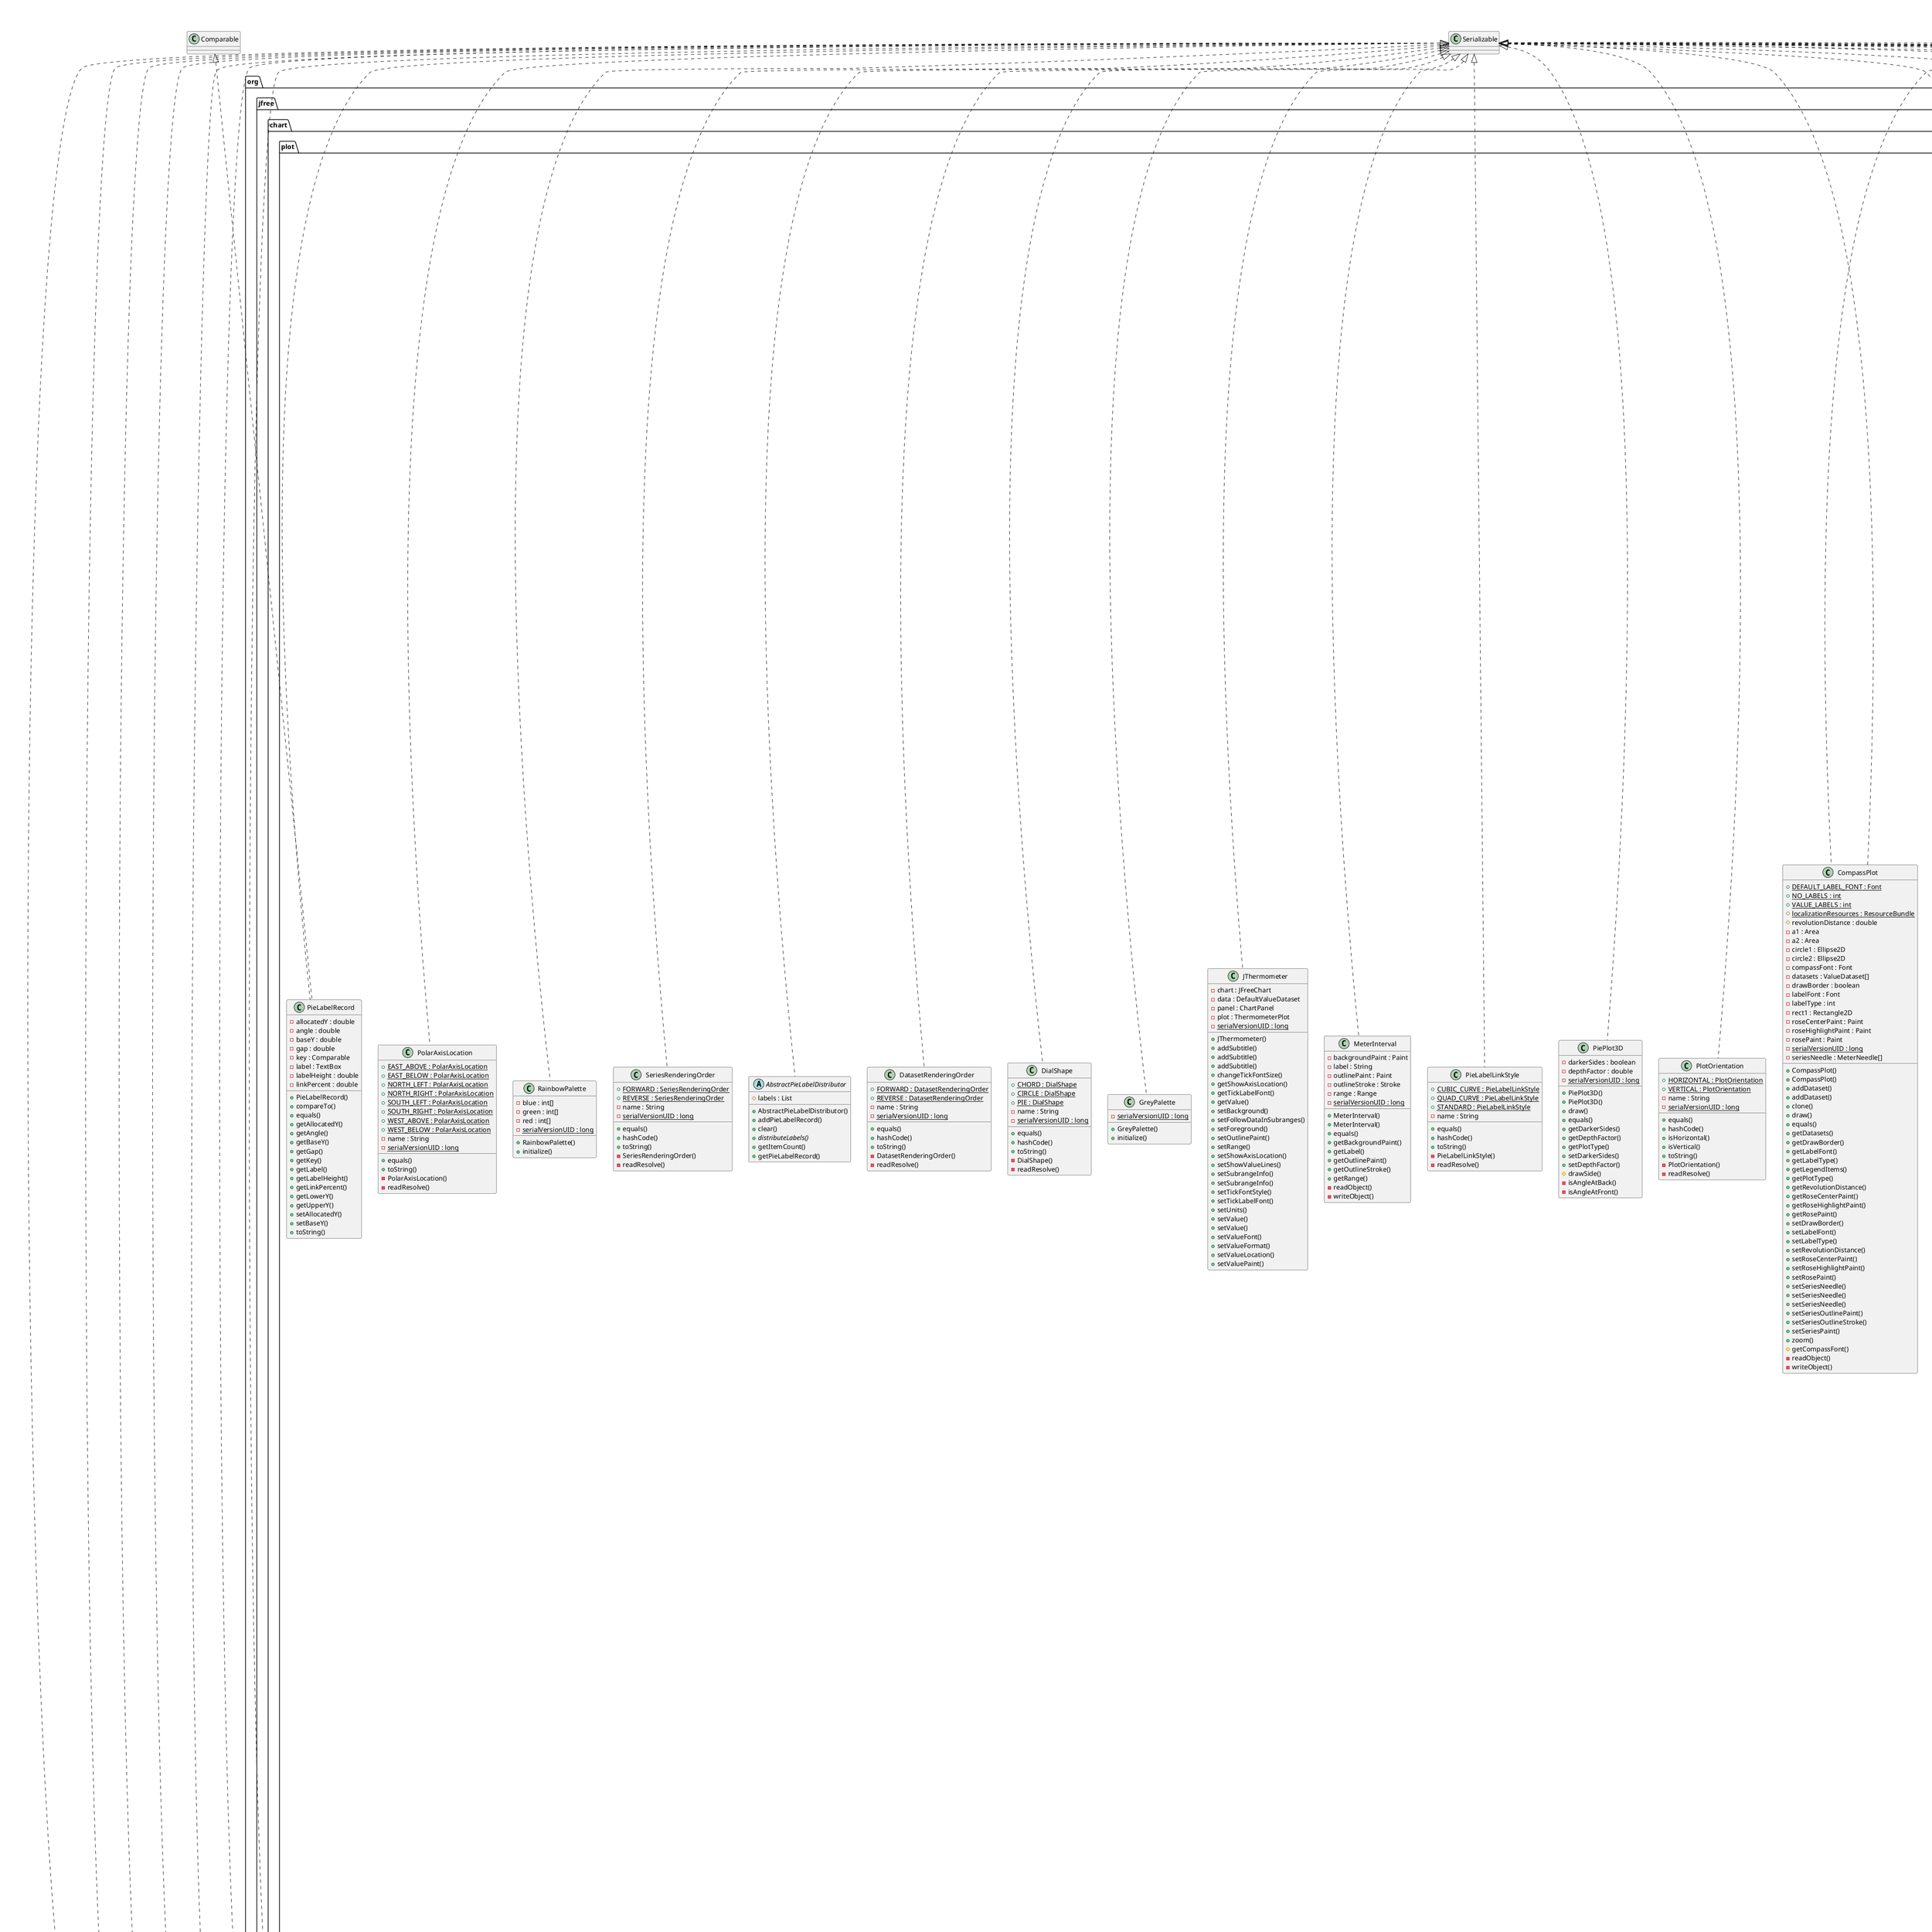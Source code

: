 @startuml

title __PLOT's Class Diagram__\n

  namespace org.jfree.chart {
    namespace plot {
      abstract class org.jfree.chart.plot.AbstractPieLabelDistributor {
          # labels : List
          + AbstractPieLabelDistributor()
          + addPieLabelRecord()
          + clear()
          {abstract} + distributeLabels()
          + getItemCount()
          + getPieLabelRecord()
      }
    }
  }
  

  namespace org.jfree.chart {
    namespace plot {
      class org.jfree.chart.plot.CategoryCrosshairState {
          - columnKey : Comparable
          - rowKey : Comparable
          + CategoryCrosshairState()
          + getColumnKey()
          + getRowKey()
          + setColumnKey()
          + setRowKey()
          + updateCrosshairPoint()
          + updateCrosshairX()
      }
    }
  }
  

  namespace org.jfree.chart {
    namespace plot {
      class org.jfree.chart.plot.CategoryMarker {
          - drawAsLine : boolean
          - key : Comparable
          + CategoryMarker()
          + CategoryMarker()
          + CategoryMarker()
          + equals()
          + getDrawAsLine()
          + getKey()
          + setDrawAsLine()
          + setKey()
      }
    }
  }
  

  namespace org.jfree.chart {
    namespace plot {
      class org.jfree.chart.plot.CategoryPlot {
          {static} + DEFAULT_CROSSHAIR_PAINT : Paint
          {static} + DEFAULT_CROSSHAIR_STROKE : Stroke
          {static} + DEFAULT_CROSSHAIR_VISIBLE : boolean
          {static} + DEFAULT_DOMAIN_GRIDLINES_VISIBLE : boolean
          {static} + DEFAULT_GRIDLINE_PAINT : Paint
          {static} + DEFAULT_GRIDLINE_STROKE : Stroke
          {static} + DEFAULT_RANGE_GRIDLINES_VISIBLE : boolean
          {static} + DEFAULT_VALUE_LABEL_FONT : Font
          {static} # localizationResources : ResourceBundle
          - anchorValue : double
          - annotations : List
          - axisOffset : RectangleInsets
          - backgroundDomainMarkers : Map
          - backgroundRangeMarkers : Map
          - columnRenderingOrder : SortOrder
          - crosshairDatasetIndex : int
          - datasetToDomainAxesMap : TreeMap
          - datasetToRangeAxesMap : TreeMap
          - datasets : Map<Integer, CategoryDataset>
          - domainAxes : Map<Integer, CategoryAxis>
          - domainAxisLocations : Map<Integer, AxisLocation>
          - domainCrosshairColumnKey : Comparable
          - domainCrosshairPaint : Paint
          - domainCrosshairRowKey : Comparable
          - domainCrosshairStroke : Stroke
          - domainCrosshairVisible : boolean
          - domainGridlinePaint : Paint
          - domainGridlinePosition : CategoryAnchor
          - domainGridlineStroke : Stroke
          - domainGridlinesVisible : boolean
          - drawSharedDomainAxis : boolean
          - fixedDomainAxisSpace : AxisSpace
          - fixedLegendItems : LegendItemCollection
          - fixedRangeAxisSpace : AxisSpace
          - foregroundDomainMarkers : Map
          - foregroundRangeMarkers : Map
          - orientation : PlotOrientation
          - rangeAxes : Map<Integer, ValueAxis>
          - rangeAxisLocations : Map<Integer, AxisLocation>
          - rangeCrosshairLockedOnData : boolean
          - rangeCrosshairPaint : Paint
          - rangeCrosshairStroke : Stroke
          - rangeCrosshairValue : double
          - rangeCrosshairVisible : boolean
          - rangeGridlinePaint : Paint
          - rangeGridlineStroke : Stroke
          - rangeGridlinesVisible : boolean
          - rangeMinorGridlinePaint : Paint
          - rangeMinorGridlineStroke : Stroke
          - rangeMinorGridlinesVisible : boolean
          - rangePannable : boolean
          - rangeZeroBaselinePaint : Paint
          - rangeZeroBaselineStroke : Stroke
          - rangeZeroBaselineVisible : boolean
          - renderers : Map<Integer, CategoryItemRenderer>
          - renderingOrder : DatasetRenderingOrder
          - rowRenderingOrder : SortOrder
          {static} - serialVersionUID : long
          - shadowGenerator : ShadowGenerator
          - weight : int
          + CategoryPlot()
          + CategoryPlot()
          + addAnnotation()
          + addAnnotation()
          + addDomainMarker()
          + addDomainMarker()
          + addDomainMarker()
          + addDomainMarker()
          + addRangeMarker()
          + addRangeMarker()
          + addRangeMarker()
          + addRangeMarker()
          + annotationChanged()
          + clearAnnotations()
          + clearDomainAxes()
          + clearDomainMarkers()
          + clearDomainMarkers()
          + clearRangeAxes()
          + clearRangeMarkers()
          + clearRangeMarkers()
          + clone()
          + configureDomainAxes()
          + configureRangeAxes()
          + datasetChanged()
          + draw()
          + drawBackground()
          + equals()
          + getAnchorValue()
          + getAnnotations()
          + getAxisOffset()
          + getCategories()
          + getCategoriesForAxis()
          + getColumnRenderingOrder()
          + getCrosshairDatasetIndex()
          + getDataRange()
          + getDataset()
          + getDataset()
          + getDatasetCount()
          + getDatasetRenderingOrder()
          + getDomainAxis()
          + getDomainAxis()
          + getDomainAxisCount()
          + getDomainAxisEdge()
          + getDomainAxisEdge()
          + getDomainAxisForDataset()
          + getDomainAxisIndex()
          + getDomainAxisLocation()
          + getDomainAxisLocation()
          + getDomainCrosshairColumnKey()
          + getDomainCrosshairPaint()
          + getDomainCrosshairRowKey()
          + getDomainCrosshairStroke()
          + getDomainGridlinePaint()
          + getDomainGridlinePosition()
          + getDomainGridlineStroke()
          + getDomainMarkers()
          + getDomainMarkers()
          + getDrawSharedDomainAxis()
          + getFixedDomainAxisSpace()
          + getFixedLegendItems()
          + getFixedRangeAxisSpace()
          + getIndexOf()
          + getLegendItems()
          + getOrientation()
          + getPlotType()
          + getRangeAxis()
          + getRangeAxis()
          + getRangeAxisCount()
          + getRangeAxisEdge()
          + getRangeAxisEdge()
          + getRangeAxisForDataset()
          + getRangeAxisIndex()
          + getRangeAxisLocation()
          + getRangeAxisLocation()
          + getRangeCrosshairPaint()
          + getRangeCrosshairStroke()
          + getRangeCrosshairValue()
          + getRangeGridlinePaint()
          + getRangeGridlineStroke()
          + getRangeMarkers()
          + getRangeMarkers()
          + getRangeMinorGridlinePaint()
          + getRangeMinorGridlineStroke()
          + getRangeZeroBaselinePaint()
          + getRangeZeroBaselineStroke()
          + getRenderer()
          + getRenderer()
          + getRendererCount()
          + getRendererForDataset()
          + getRowRenderingOrder()
          + getShadowGenerator()
          + getWeight()
          + handleClick()
          + indexOf()
          + isDomainCrosshairVisible()
          + isDomainGridlinesVisible()
          + isDomainPannable()
          + isDomainZoomable()
          + isRangeCrosshairLockedOnData()
          + isRangeCrosshairVisible()
          + isRangeGridlinesVisible()
          + isRangeMinorGridlinesVisible()
          + isRangePannable()
          + isRangeZeroBaselineVisible()
          + isRangeZoomable()
          + mapDatasetToDomainAxes()
          + mapDatasetToDomainAxis()
          + mapDatasetToRangeAxes()
          + mapDatasetToRangeAxis()
          + panDomainAxes()
          + panRangeAxes()
          + removeAnnotation()
          + removeAnnotation()
          + removeDomainMarker()
          + removeDomainMarker()
          + removeDomainMarker()
          + removeDomainMarker()
          + removeRangeMarker()
          + removeRangeMarker()
          + removeRangeMarker()
          + removeRangeMarker()
          + render()
          + rendererChanged()
          + setAnchorValue()
          + setAnchorValue()
          + setAxisOffset()
          + setColumnRenderingOrder()
          + setCrosshairDatasetIndex()
          + setCrosshairDatasetIndex()
          + setDataset()
          + setDataset()
          + setDatasetRenderingOrder()
          + setDomainAxes()
          + setDomainAxis()
          + setDomainAxis()
          + setDomainAxis()
          + setDomainAxisLocation()
          + setDomainAxisLocation()
          + setDomainAxisLocation()
          + setDomainAxisLocation()
          + setDomainCrosshairColumnKey()
          + setDomainCrosshairColumnKey()
          + setDomainCrosshairPaint()
          + setDomainCrosshairRowKey()
          + setDomainCrosshairRowKey()
          + setDomainCrosshairStroke()
          + setDomainCrosshairVisible()
          + setDomainGridlinePaint()
          + setDomainGridlinePosition()
          + setDomainGridlineStroke()
          + setDomainGridlinesVisible()
          + setDrawSharedDomainAxis()
          + setFixedDomainAxisSpace()
          + setFixedDomainAxisSpace()
          + setFixedLegendItems()
          + setFixedRangeAxisSpace()
          + setFixedRangeAxisSpace()
          + setOrientation()
          + setRangeAxes()
          + setRangeAxis()
          + setRangeAxis()
          + setRangeAxis()
          + setRangeAxisLocation()
          + setRangeAxisLocation()
          + setRangeAxisLocation()
          + setRangeAxisLocation()
          + setRangeCrosshairLockedOnData()
          + setRangeCrosshairPaint()
          + setRangeCrosshairStroke()
          + setRangeCrosshairValue()
          + setRangeCrosshairValue()
          + setRangeCrosshairVisible()
          + setRangeGridlinePaint()
          + setRangeGridlineStroke()
          + setRangeGridlinesVisible()
          + setRangeMinorGridlinePaint()
          + setRangeMinorGridlineStroke()
          + setRangeMinorGridlinesVisible()
          + setRangePannable()
          + setRangeZeroBaselinePaint()
          + setRangeZeroBaselineStroke()
          + setRangeZeroBaselineVisible()
          + setRenderer()
          + setRenderer()
          + setRenderer()
          + setRenderer()
          + setRenderers()
          + setRowRenderingOrder()
          + setShadowGenerator()
          + setWeight()
          + zoom()
          + zoomDomainAxes()
          + zoomDomainAxes()
          + zoomDomainAxes()
          + zoomRangeAxes()
          + zoomRangeAxes()
          + zoomRangeAxes()
          # calculateAxisSpace()
          # calculateDomainAxisSpace()
          # calculateRangeAxisSpace()
          # drawAnnotations()
          # drawAxes()
          # drawDomainCrosshair()
          # drawDomainGridlines()
          # drawDomainMarkers()
          # drawRangeCrosshair()
          # drawRangeGridlines()
          # drawRangeLine()
          # drawRangeMarkers()
          # drawZeroRangeBaseline()
          - checkAxisIndices()
          - cloneMarkerMap()
          - datasetsMappedToDomainAxis()
          - datasetsMappedToRangeAxis()
          - findRangeAxisIndex()
          - getDatasetIndices()
          - getRendererIndices()
          - integerise()
          - readObject()
          - writeObject()
      }
    }
  }
  

  namespace org.jfree.chart {
    namespace plot {
      enum CenterTextMode {
        FIXED
        NONE
        VALUE
      }
    }
  }
  

  namespace org.jfree.chart {
    namespace plot {
      abstract class org.jfree.chart.plot.ColorPalette {
          # b : int[]
          # g : int[]
          # inverse : boolean
          {static} # log10 : double
          # logscale : boolean
          # maxZ : double
          # minZ : double
          # paletteName : String
          # r : int[]
          # stepped : boolean
          # tickValues : double[]
          {static} - serialVersionUID : long
          + ColorPalette()
          + clone()
          + equals()
          + getColor()
          + getColor()
          + getColorLinear()
          + getColorLog()
          + getMaxZ()
          + getMinZ()
          + getPaint()
          + getPaletteName()
          + getTickValues()
          + hashCode()
          {abstract} + initialize()
          + invertPalette()
          + isInverse()
          + isLogscale()
          + isStepped()
          + setInverse()
          + setLogscale()
          + setMaxZ()
          + setMinZ()
          + setPaletteName()
          + setStepped()
          + setTickValues()
          + setTickValues()
      }
    }
  }
  

  namespace org.jfree.chart {
    namespace plot {
      class org.jfree.chart.plot.CombinedDomainCategoryPlot {
          - gap : double
          {static} - serialVersionUID : long
          - subplotAreas : Rectangle2D[]
          - subplots : List
          + CombinedDomainCategoryPlot()
          + CombinedDomainCategoryPlot()
          + add()
          + add()
          + clone()
          + draw()
          + equals()
          + findSubplot()
          + getCategories()
          + getCategoriesForAxis()
          + getDataRange()
          + getGap()
          + getLegendItems()
          + getSubplots()
          + handleClick()
          + plotChanged()
          + remove()
          + setGap()
          + setOrientation()
          + setShadowGenerator()
          + zoomRangeAxes()
          + zoomRangeAxes()
          + zoomRangeAxes()
          # calculateAxisSpace()
          # setFixedRangeAxisSpaceForSubplots()
      }
    }
  }
  

  namespace org.jfree.chart {
    namespace plot {
      class org.jfree.chart.plot.CombinedDomainXYPlot {
          - gap : double
          {static} - serialVersionUID : long
          - subplotAreas : Rectangle2D[]
          - subplots : List<XYPlot>
          + CombinedDomainXYPlot()
          + CombinedDomainXYPlot()
          + add()
          + add()
          + clone()
          + draw()
          + equals()
          + findSubplot()
          + getDataRange()
          + getGap()
          + getLegendItems()
          + getPlotType()
          + getSubplots()
          + handleClick()
          + isRangePannable()
          + panRangeAxes()
          + plotChanged()
          + remove()
          + setFixedRangeAxisSpace()
          + setGap()
          + setOrientation()
          + setRangePannable()
          + setRenderer()
          + setShadowGenerator()
          + zoomRangeAxes()
          + zoomRangeAxes()
          + zoomRangeAxes()
          # calculateAxisSpace()
          # setFixedRangeAxisSpaceForSubplots()
      }
    }
  }
  

  namespace org.jfree.chart {
    namespace plot {
      class org.jfree.chart.plot.CombinedRangeCategoryPlot {
          - gap : double
          {static} - serialVersionUID : long
          - subplotArea : Rectangle2D[]
          - subplots : List
          + CombinedRangeCategoryPlot()
          + CombinedRangeCategoryPlot()
          + add()
          + add()
          + clone()
          + draw()
          + equals()
          + getDataRange()
          + getGap()
          + getLegendItems()
          + getSubplots()
          + handleClick()
          + plotChanged()
          + remove()
          + setGap()
          + setOrientation()
          + setShadowGenerator()
          # calculateAxisSpace()
          # setFixedDomainAxisSpaceForSubplots()
          - readObject()
      }
    }
  }
  

  namespace org.jfree.chart {
    namespace plot {
      class org.jfree.chart.plot.CombinedRangeXYPlot {
          - gap : double
          {static} - serialVersionUID : long
          - subplotAreas : Rectangle2D[]
          - subplots : List<XYPlot>
          + CombinedRangeXYPlot()
          + CombinedRangeXYPlot()
          + add()
          + add()
          + clone()
          + draw()
          + equals()
          + findSubplot()
          + getDataRange()
          + getGap()
          + getLegendItems()
          + getPlotType()
          + getSubplots()
          + handleClick()
          + isDomainPannable()
          + panDomainAxes()
          + plotChanged()
          + remove()
          + setDomainPannable()
          + setGap()
          + setOrientation()
          + setRenderer()
          + setShadowGenerator()
          + zoomDomainAxes()
          + zoomDomainAxes()
          + zoomDomainAxes()
          # calculateAxisSpace()
          # setFixedDomainAxisSpaceForSubplots()
      }
    }
  }
  

  namespace org.jfree.chart {
    namespace plot {
      class org.jfree.chart.plot.CompassPlot {
          {static} + DEFAULT_LABEL_FONT : Font
          {static} + NO_LABELS : int
          {static} + VALUE_LABELS : int
          {static} # localizationResources : ResourceBundle
          # revolutionDistance : double
          - a1 : Area
          - a2 : Area
          - circle1 : Ellipse2D
          - circle2 : Ellipse2D
          - compassFont : Font
          - datasets : ValueDataset[]
          - drawBorder : boolean
          - labelFont : Font
          - labelType : int
          - rect1 : Rectangle2D
          - roseCenterPaint : Paint
          - roseHighlightPaint : Paint
          - rosePaint : Paint
          {static} - serialVersionUID : long
          - seriesNeedle : MeterNeedle[]
          + CompassPlot()
          + CompassPlot()
          + addDataset()
          + addDataset()
          + clone()
          + draw()
          + equals()
          + getDatasets()
          + getDrawBorder()
          + getLabelFont()
          + getLabelType()
          + getLegendItems()
          + getPlotType()
          + getRevolutionDistance()
          + getRoseCenterPaint()
          + getRoseHighlightPaint()
          + getRosePaint()
          + setDrawBorder()
          + setLabelFont()
          + setLabelType()
          + setRevolutionDistance()
          + setRoseCenterPaint()
          + setRoseHighlightPaint()
          + setRosePaint()
          + setSeriesNeedle()
          + setSeriesNeedle()
          + setSeriesNeedle()
          + setSeriesOutlinePaint()
          + setSeriesOutlineStroke()
          + setSeriesPaint()
          + zoom()
          # getCompassFont()
          - readObject()
          - writeObject()
      }
    }
  }
  

  namespace org.jfree.chart {
    namespace plot {
      class org.jfree.chart.plot.ContourPlot {
          {static} # DEFAULT_INSETS : RectangleInsets
          {static} # localizationResources : ResourceBundle
          - annotations : List
          - clipPath : ClipPath
          - colorBar : ColorBar
          - colorBarLocation : RectangleEdge
          - dataAreaRatio : double
          - dataset : ContourDataset
          - domainAxis : ValueAxis
          - domainCrosshairLockedOnData : boolean
          - domainCrosshairPaint : Paint
          - domainCrosshairStroke : Stroke
          - domainCrosshairValue : double
          - domainCrosshairVisible : boolean
          - domainMarkers : List
          - missingPaint : Paint
          - ptSizePct : double
          - rangeAxis : ValueAxis
          - rangeCrosshairLockedOnData : boolean
          - rangeCrosshairPaint : Paint
          - rangeCrosshairStroke : Stroke
          - rangeCrosshairValue : double
          - rangeCrosshairVisible : boolean
          - rangeMarkers : List
          - renderAsPoints : boolean
          {static} - serialVersionUID : long
          - toolTipGenerator : ContourToolTipGenerator
          - urlGenerator : XYURLGenerator
          + ContourPlot()
          + ContourPlot()
          + addAnnotation()
          + addDomainMarker()
          + addRangeMarker()
          + axisChanged()
          + clearAnnotations()
          + clearDomainMarkers()
          + clearRangeMarkers()
          + clone()
          + contourRenderer()
          + datasetChanged()
          + draw()
          + drawDomainMarker()
          + drawRangeMarker()
          + getClipPath()
          + getColorBar()
          + getColorBarLocation()
          + getContourDataRange()
          + getDataAreaRatio()
          + getDataRange()
          + getDataset()
          + getDomainAxis()
          + getDomainCrosshairPaint()
          + getDomainCrosshairStroke()
          + getDomainCrosshairValue()
          + getMissingPaint()
          + getPlotType()
          + getPtSizePct()
          + getRangeAxis()
          + getRangeCrosshairPaint()
          + getRangeCrosshairStroke()
          + getRangeCrosshairValue()
          + getToolTipGenerator()
          + getURLGenerator()
          + handleClick()
          + isCompatibleDomainAxis()
          + isDomainCrosshairLockedOnData()
          + isDomainCrosshairVisible()
          + isDomainZoomable()
          + isRangeCrosshairLockedOnData()
          + isRangeCrosshairVisible()
          + isRangeZoomable()
          + isRenderAsPoints()
          + pointRenderer()
          + propertyChange()
          + render()
          + setClipPath()
          + setColorBarAxis()
          + setColorBarLocation()
          + setDataAreaRatio()
          + setDataset()
          + setDomainAxis()
          + setDomainCrosshairLockedOnData()
          + setDomainCrosshairPaint()
          + setDomainCrosshairStroke()
          + setDomainCrosshairValue()
          + setDomainCrosshairValue()
          + setDomainCrosshairVisible()
          + setMissingPaint()
          + setPtSizePct()
          + setRangeAxis()
          + setRangeCrosshairLockedOnData()
          + setRangeCrosshairPaint()
          + setRangeCrosshairStroke()
          + setRangeCrosshairValue()
          + setRangeCrosshairValue()
          + setRangeCrosshairVisible()
          + setRenderAsPoints()
          + setToolTipGenerator()
          + setURLGenerator()
          + visibleRange()
          + zoom()
          + zoomDomainAxes()
          + zoomDomainAxes()
          + zoomRangeAxes()
          + zoomRangeAxes()
          # drawHorizontalLine()
          # drawVerticalLine()
      }
    }
  }
  

  namespace org.jfree.chart {
    namespace plot {
      abstract class org.jfree.chart.plot.ContourPlotUtilities {
          {static} + visibleRange()
      }
    }
  }
  

  namespace org.jfree.chart {
    namespace plot {
      interface org.jfree.chart.plot.ContourValuePlot {
          {abstract} + getContourDataRange()
      }
    }
  }
  

  namespace org.jfree.chart {
    namespace plot {
      class org.jfree.chart.plot.Crosshair {
          - labelAnchor : RectangleAnchor
          - labelBackgroundPaint : Paint
          - labelFont : Font
          - labelGenerator : CrosshairLabelGenerator
          - labelOutlinePaint : Paint
          - labelOutlineStroke : Stroke
          - labelOutlineVisible : boolean
          - labelPaint : Paint
          - labelVisible : boolean
          - labelXOffset : double
          - labelYOffset : double
          - paint : Paint
          - pcs : PropertyChangeSupport
          - stroke : Stroke
          - value : double
          - visible : boolean
          + Crosshair()
          + Crosshair()
          + Crosshair()
          + addPropertyChangeListener()
          + clone()
          + equals()
          + getLabelAnchor()
          + getLabelBackgroundPaint()
          + getLabelFont()
          + getLabelGenerator()
          + getLabelOutlinePaint()
          + getLabelOutlineStroke()
          + getLabelPaint()
          + getLabelXOffset()
          + getLabelYOffset()
          + getPaint()
          + getStroke()
          + getValue()
          + hashCode()
          + isLabelOutlineVisible()
          + isLabelVisible()
          + isVisible()
          + removePropertyChangeListener()
          + setLabelAnchor()
          + setLabelBackgroundPaint()
          + setLabelFont()
          + setLabelGenerator()
          + setLabelOutlinePaint()
          + setLabelOutlineStroke()
          + setLabelOutlineVisible()
          + setLabelPaint()
          + setLabelVisible()
          + setLabelXOffset()
          + setLabelYOffset()
          + setPaint()
          + setStroke()
          + setValue()
          + setVisible()
          - readObject()
          - writeObject()
      }
    }
  }
  

  namespace org.jfree.chart {
    namespace plot {
      class org.jfree.chart.plot.CrosshairState {
          - anchor : Point2D
          - anchorX : double
          - anchorY : double
          - calculateDistanceInDataSpace : boolean
          - crosshairX : double
          - crosshairY : double
          - datasetIndex : int
          - distance : double
          - domainAxisIndex : int
          - rangeAxisIndex : int
          + CrosshairState()
          + CrosshairState()
          + getAnchor()
          + getAnchorX()
          + getAnchorY()
          + getCrosshairDistance()
          + getCrosshairX()
          + getCrosshairY()
          + getDatasetIndex()
          + getDomainAxisIndex()
          + getRangeAxisIndex()
          + setAnchor()
          + setAnchorX()
          + setAnchorY()
          + setCrosshairDistance()
          + setCrosshairX()
          + setCrosshairY()
          + setDatasetIndex()
          + updateCrosshairPoint()
          + updateCrosshairPoint()
          + updateCrosshairX()
          + updateCrosshairX()
          + updateCrosshairY()
          + updateCrosshairY()
      }
    }
  }
  

  namespace org.jfree.chart {
    namespace plot {
      class org.jfree.chart.plot.DatasetRenderingOrder {
          {static} + FORWARD : DatasetRenderingOrder
          {static} + REVERSE : DatasetRenderingOrder
          - name : String
          {static} - serialVersionUID : long
          + equals()
          + hashCode()
          + toString()
          - DatasetRenderingOrder()
          - readResolve()
      }
    }
  }
  

  namespace org.jfree.chart {
    namespace plot {
      class org.jfree.chart.plot.DefaultDrawingSupplier {
          {static} + DEFAULT_FILL_PAINT_SEQUENCE : Paint[]
          {static} + DEFAULT_OUTLINE_PAINT_SEQUENCE : Paint[]
          {static} + DEFAULT_OUTLINE_STROKE_SEQUENCE : Stroke[]
          {static} + DEFAULT_PAINT_SEQUENCE : Paint[]
          {static} + DEFAULT_SHAPE_SEQUENCE : Shape[]
          {static} + DEFAULT_STROKE_SEQUENCE : Stroke[]
          - fillPaintIndex : int
          - fillPaintSequence : Paint[]
          - outlinePaintIndex : int
          - outlinePaintSequence : Paint[]
          - outlineStrokeIndex : int
          - outlineStrokeSequence : Stroke[]
          - paintIndex : int
          - paintSequence : Paint[]
          {static} - serialVersionUID : long
          - shapeIndex : int
          - shapeSequence : Shape[]
          - strokeIndex : int
          - strokeSequence : Stroke[]
          + DefaultDrawingSupplier()
          + DefaultDrawingSupplier()
          + DefaultDrawingSupplier()
          + clone()
          {static} + createStandardSeriesShapes()
          + equals()
          + getNextFillPaint()
          + getNextOutlinePaint()
          + getNextOutlineStroke()
          + getNextPaint()
          + getNextShape()
          + getNextStroke()
          - equalShapes()
          {static} - intArray()
          {static} - intArray()
          - readObject()
          - writeObject()
      }
    }
  }
  

  namespace org.jfree.chart {
    namespace plot {
      class org.jfree.chart.plot.DialShape {
          {static} + CHORD : DialShape
          {static} + CIRCLE : DialShape
          {static} + PIE : DialShape
          - name : String
          {static} - serialVersionUID : long
          + equals()
          + hashCode()
          + toString()
          - DialShape()
          - readResolve()
      }
    }
  }
  

  namespace org.jfree.chart {
    namespace plot {
      interface org.jfree.chart.plot.DrawingSupplier {
          {abstract} + getNextFillPaint()
          {abstract} + getNextOutlinePaint()
          {abstract} + getNextOutlineStroke()
          {abstract} + getNextPaint()
          {abstract} + getNextShape()
          {abstract} + getNextStroke()
      }
    }
  }
  

  namespace org.jfree.chart {
    namespace plot {
      class org.jfree.chart.plot.FastScatterPlot {
          {static} + DEFAULT_GRIDLINE_PAINT : Paint
          {static} + DEFAULT_GRIDLINE_STROKE : Stroke
          {static} # localizationResources : ResourceBundle
          - data : float[][]
          - domainAxis : ValueAxis
          - domainGridlinePaint : Paint
          - domainGridlineStroke : Stroke
          - domainGridlinesVisible : boolean
          - domainPannable : boolean
          - paint : Paint
          - rangeAxis : ValueAxis
          - rangeGridlinePaint : Paint
          - rangeGridlineStroke : Stroke
          - rangeGridlinesVisible : boolean
          - rangePannable : boolean
          {static} - serialVersionUID : long
          - xDataRange : Range
          - yDataRange : Range
          + FastScatterPlot()
          + FastScatterPlot()
          + clone()
          + draw()
          + equals()
          + getData()
          + getDataRange()
          + getDomainAxis()
          + getDomainGridlinePaint()
          + getDomainGridlineStroke()
          + getOrientation()
          + getPaint()
          + getPlotType()
          + getRangeAxis()
          + getRangeGridlinePaint()
          + getRangeGridlineStroke()
          + isDomainGridlinesVisible()
          + isDomainPannable()
          + isDomainZoomable()
          + isRangeGridlinesVisible()
          + isRangePannable()
          + isRangeZoomable()
          + panDomainAxes()
          + panRangeAxes()
          + render()
          + setData()
          + setDomainAxis()
          + setDomainGridlinePaint()
          + setDomainGridlineStroke()
          + setDomainGridlinesVisible()
          + setDomainPannable()
          + setPaint()
          + setRangeAxis()
          + setRangeGridlinePaint()
          + setRangeGridlineStroke()
          + setRangeGridlinesVisible()
          + setRangePannable()
          + zoomDomainAxes()
          + zoomDomainAxes()
          + zoomDomainAxes()
          + zoomRangeAxes()
          + zoomRangeAxes()
          + zoomRangeAxes()
          # drawDomainGridlines()
          # drawRangeGridlines()
          - calculateXDataRange()
          - calculateYDataRange()
          - readObject()
          - writeObject()
      }
    }
  }
  

  namespace org.jfree.chart {
    namespace plot {
      class org.jfree.chart.plot.GreyPalette {
          {static} - serialVersionUID : long
          + GreyPalette()
          + initialize()
      }
    }
  }
  

  namespace org.jfree.chart {
    namespace plot {
      class org.jfree.chart.plot.IntervalMarker {
          - endValue : double
          - gradientPaintTransformer : GradientPaintTransformer
          {static} - serialVersionUID : long
          - startValue : double
          + IntervalMarker()
          + IntervalMarker()
          + IntervalMarker()
          + clone()
          + equals()
          + getEndValue()
          + getGradientPaintTransformer()
          + getStartValue()
          + setEndValue()
          + setGradientPaintTransformer()
          + setStartValue()
      }
    }
  }
  

  namespace org.jfree.chart {
    namespace plot {
      class org.jfree.chart.plot.JThermometer {
          - chart : JFreeChart
          - data : DefaultValueDataset
          - panel : ChartPanel
          - plot : ThermometerPlot
          {static} - serialVersionUID : long
          + JThermometer()
          + addSubtitle()
          + addSubtitle()
          + addSubtitle()
          + changeTickFontSize()
          + getShowAxisLocation()
          + getTickLabelFont()
          + getValue()
          + setBackground()
          + setFollowDataInSubranges()
          + setForeground()
          + setOutlinePaint()
          + setRange()
          + setShowAxisLocation()
          + setShowValueLines()
          + setSubrangeInfo()
          + setSubrangeInfo()
          + setTickFontStyle()
          + setTickLabelFont()
          + setUnits()
          + setValue()
          + setValue()
          + setValueFont()
          + setValueFormat()
          + setValueLocation()
          + setValuePaint()
      }
    }
  }
  

  namespace org.jfree.chart {
    namespace plot {
      abstract class org.jfree.chart.plot.Marker {
          - alpha : float
          - label : String
          - labelAnchor : RectangleAnchor
          - labelBackgroundColor : Color
          - labelFont : Font
          - labelOffset : RectangleInsets
          - labelOffsetType : LengthAdjustmentType
          - labelPaint : Paint
          - labelTextAnchor : TextAnchor
          - listenerList : EventListenerList
          - outlinePaint : Paint
          - outlineStroke : Stroke
          - paint : Paint
          {static} - serialVersionUID : long
          - stroke : Stroke
          + addChangeListener()
          + clone()
          + equals()
          + getAlpha()
          + getLabel()
          + getLabelAnchor()
          + getLabelBackgroundColor()
          + getLabelFont()
          + getLabelOffset()
          + getLabelOffsetType()
          + getLabelPaint()
          + getLabelTextAnchor()
          + getListeners()
          + getOutlinePaint()
          + getOutlineStroke()
          + getPaint()
          + getStroke()
          + notifyListeners()
          + removeChangeListener()
          + setAlpha()
          + setLabel()
          + setLabelAnchor()
          + setLabelBackgroundColor()
          + setLabelFont()
          + setLabelOffset()
          + setLabelOffsetType()
          + setLabelPaint()
          + setLabelTextAnchor()
          + setOutlinePaint()
          + setOutlineStroke()
          + setPaint()
          + setStroke()
          # Marker()
          # Marker()
          # Marker()
          - readObject()
          - writeObject()
      }
    }
  }
  

  namespace org.jfree.chart {
    namespace plot {
      class org.jfree.chart.plot.MeterInterval {
          - backgroundPaint : Paint
          - label : String
          - outlinePaint : Paint
          - outlineStroke : Stroke
          - range : Range
          {static} - serialVersionUID : long
          + MeterInterval()
          + MeterInterval()
          + equals()
          + getBackgroundPaint()
          + getLabel()
          + getOutlinePaint()
          + getOutlineStroke()
          + getRange()
          - readObject()
          - writeObject()
      }
    }
  }
  

  namespace org.jfree.chart {
    namespace plot {
      class org.jfree.chart.plot.MeterPlot {
          {static} + DEFAULT_BORDER_SIZE : float
          {static} + DEFAULT_CIRCLE_SIZE : float
          {static} + DEFAULT_LABEL_FONT : Font
          {static} + DEFAULT_METER_ANGLE : int
          {static} # localizationResources : ResourceBundle
          {static} ~ DEFAULT_DIAL_BACKGROUND_PAINT : Paint
          {static} ~ DEFAULT_NEEDLE_PAINT : Paint
          {static} ~ DEFAULT_VALUE_FONT : Font
          {static} ~ DEFAULT_VALUE_PAINT : Paint
          - dataset : ValueDataset
          - dialBackgroundPaint : Paint
          - dialOutlinePaint : Paint
          - drawBorder : boolean
          - intervals : List
          - meterAngle : int
          - needlePaint : Paint
          - range : Range
          {static} - serialVersionUID : long
          - shape : DialShape
          - tickLabelFont : Font
          - tickLabelFormat : NumberFormat
          - tickLabelPaint : Paint
          - tickLabelsVisible : boolean
          - tickPaint : Paint
          - tickSize : double
          - units : String
          - valueFont : Font
          - valuePaint : Paint
          + MeterPlot()
          + MeterPlot()
          + addInterval()
          + clearIntervals()
          + clone()
          + draw()
          + equals()
          + getDataset()
          + getDialBackgroundPaint()
          + getDialOutlinePaint()
          + getDialShape()
          + getDrawBorder()
          + getIntervals()
          + getLegendItems()
          + getMeterAngle()
          + getNeedlePaint()
          + getPlotType()
          + getRange()
          + getTickLabelFont()
          + getTickLabelFormat()
          + getTickLabelPaint()
          + getTickLabelsVisible()
          + getTickPaint()
          + getTickSize()
          + getUnits()
          + getValueFont()
          + getValuePaint()
          + setDataset()
          + setDialBackgroundPaint()
          + setDialOutlinePaint()
          + setDialShape()
          + setDrawBorder()
          + setMeterAngle()
          + setNeedlePaint()
          + setRange()
          + setTickLabelFont()
          + setTickLabelFormat()
          + setTickLabelPaint()
          + setTickLabelsVisible()
          + setTickPaint()
          + setTickSize()
          + setUnits()
          + setValueFont()
          + setValuePaint()
          + valueToAngle()
          + zoom()
          # drawArc()
          # drawArcForInterval()
          # drawTick()
          # drawTick()
          # drawTicks()
          # drawValueLabel()
          # fillArc()
          - readObject()
          - writeObject()
      }
    }
  }
  

  namespace org.jfree.chart {
    namespace plot {
      class org.jfree.chart.plot.MultiplePiePlot {
          - aggregatedItemsKey : Comparable
          - aggregatedItemsPaint : Paint
          - dataExtractOrder : TableOrder
          - dataset : CategoryDataset
          - legendItemShape : Shape
          - limit : double
          - pieChart : JFreeChart
          - sectionPaints : Map
          {static} - serialVersionUID : long
          + MultiplePiePlot()
          + MultiplePiePlot()
          + clone()
          + draw()
          + equals()
          + getAggregatedItemsKey()
          + getAggregatedItemsPaint()
          + getDataExtractOrder()
          + getDataset()
          + getLegendItemShape()
          + getLegendItems()
          + getLimit()
          + getPieChart()
          + getPlotType()
          + setAggregatedItemsKey()
          + setAggregatedItemsPaint()
          + setDataExtractOrder()
          + setDataset()
          + setLegendItemShape()
          + setLimit()
          + setPieChart()
          - prefetchSectionPaints()
          - readObject()
          - writeObject()
      }
    }
  }
  

  namespace org.jfree.chart {
    namespace plot {
      interface org.jfree.chart.plot.Pannable {
          {abstract} + getOrientation()
          {abstract} + isDomainPannable()
          {abstract} + isRangePannable()
          {abstract} + panDomainAxes()
          {abstract} + panRangeAxes()
      }
    }
  }
  

  namespace org.jfree.chart {
    namespace plot {
      class org.jfree.chart.plot.PieLabelDistributor {
          - minGap : double
          + PieLabelDistributor()
          + distributeLabels()
          + sort()
          + toString()
          # adjustDownwards()
          # adjustInwards()
          # adjustUpwards()
          # spreadEvenly()
          - isOverlap()
      }
    }
  }
  

  namespace org.jfree.chart {
    namespace plot {
      class org.jfree.chart.plot.PieLabelLinkStyle {
          {static} + CUBIC_CURVE : PieLabelLinkStyle
          {static} + QUAD_CURVE : PieLabelLinkStyle
          {static} + STANDARD : PieLabelLinkStyle
          - name : String
          + equals()
          + hashCode()
          + toString()
          - PieLabelLinkStyle()
          - readResolve()
      }
    }
  }
  

  namespace org.jfree.chart {
    namespace plot {
      class org.jfree.chart.plot.PieLabelRecord {
          - allocatedY : double
          - angle : double
          - baseY : double
          - gap : double
          - key : Comparable
          - label : TextBox
          - labelHeight : double
          - linkPercent : double
          + PieLabelRecord()
          + compareTo()
          + equals()
          + getAllocatedY()
          + getAngle()
          + getBaseY()
          + getGap()
          + getKey()
          + getLabel()
          + getLabelHeight()
          + getLinkPercent()
          + getLowerY()
          + getUpperY()
          + setAllocatedY()
          + setBaseY()
          + toString()
      }
    }
  }
  

  namespace org.jfree.chart {
    namespace plot {
      class org.jfree.chart.plot.PiePlot {
          {static} + DEFAULT_INTERIOR_GAP : double
          {static} + DEFAULT_LABEL_BACKGROUND_PAINT : Paint
          {static} + DEFAULT_LABEL_FONT : Font
          {static} + DEFAULT_LABEL_OUTLINE_PAINT : Paint
          {static} + DEFAULT_LABEL_OUTLINE_STROKE : Stroke
          {static} + DEFAULT_LABEL_PAINT : Paint
          {static} + DEFAULT_LABEL_SHADOW_PAINT : Paint
          {static} + DEFAULT_MINIMUM_ARC_ANGLE_TO_DRAW : double
          {static} + DEFAULT_START_ANGLE : double
          {static} + MAX_INTERIOR_GAP : double
          {static} # localizationResources : ResourceBundle
          {static} ~ DEBUG_DRAW_INTERIOR : boolean
          {static} ~ DEBUG_DRAW_LINK_AREA : boolean
          {static} ~ DEBUG_DRAW_PIE_AREA : boolean
          - autoPopulateSectionOutlinePaint : boolean
          - autoPopulateSectionOutlineStroke : boolean
          - autoPopulateSectionPaint : boolean
          - baseSectionOutlinePaint : Paint
          - baseSectionOutlineStroke : Stroke
          - baseSectionPaint : Paint
          - circular : boolean
          - dataset : PieDataset
          - direction : Rotation
          - explodePercentages : Map
          - ignoreNullValues : boolean
          - ignoreZeroValues : boolean
          - interiorGap : double
          - labelBackgroundPaint : Paint
          - labelDistributor : AbstractPieLabelDistributor
          - labelFont : Font
          - labelGap : double
          - labelGenerator : PieSectionLabelGenerator
          - labelLinkMargin : double
          - labelLinkPaint : Paint
          - labelLinkStroke : Stroke
          - labelLinkStyle : PieLabelLinkStyle
          - labelLinksVisible : boolean
          - labelOutlinePaint : Paint
          - labelOutlineStroke : Stroke
          - labelPadding : RectangleInsets
          - labelPaint : Paint
          - labelShadowPaint : Paint
          - legendItemShape : Shape
          - legendLabelGenerator : PieSectionLabelGenerator
          - legendLabelToolTipGenerator : PieSectionLabelGenerator
          - legendLabelURLGenerator : PieURLGenerator
          - maximumLabelWidth : double
          - minimumArcAngleToDraw : double
          - pieIndex : int
          - sectionOutlinePaint : Paint
          - sectionOutlinePaintMap : PaintMap
          - sectionOutlineStroke : Stroke
          - sectionOutlineStrokeMap : StrokeMap
          - sectionOutlinesVisible : boolean
          - sectionPaint : Paint
          - sectionPaintMap : PaintMap
          {static} - serialVersionUID : long
          - shadowGenerator : ShadowGenerator
          - shadowPaint : Paint
          - shadowXOffset : double
          - shadowYOffset : double
          - simpleLabelOffset : RectangleInsets
          - simpleLabels : boolean
          - startAngle : double
          - toolTipGenerator : PieToolTipGenerator
          - urlGenerator : PieURLGenerator
          + PiePlot()
          + PiePlot()
          + clearSectionOutlinePaints()
          + clearSectionOutlineStrokes()
          + clearSectionPaints()
          + clone()
          + draw()
          + equals()
          + getAutoPopulateSectionOutlinePaint()
          + getAutoPopulateSectionOutlineStroke()
          + getAutoPopulateSectionPaint()
          + getBaseSectionOutlinePaint()
          + getBaseSectionOutlineStroke()
          + getBaseSectionPaint()
          + getDataset()
          + getDirection()
          + getExplodePercent()
          + getExplodePercent()
          + getIgnoreNullValues()
          + getIgnoreZeroValues()
          + getInteriorGap()
          + getLabelBackgroundPaint()
          + getLabelDistributor()
          + getLabelFont()
          + getLabelGap()
          + getLabelGenerator()
          + getLabelLinkMargin()
          + getLabelLinkPaint()
          + getLabelLinkStroke()
          + getLabelLinkStyle()
          + getLabelLinksVisible()
          + getLabelOutlinePaint()
          + getLabelOutlineStroke()
          + getLabelPadding()
          + getLabelPaint()
          + getLabelShadowPaint()
          + getLegendItemShape()
          + getLegendItems()
          + getLegendLabelGenerator()
          + getLegendLabelToolTipGenerator()
          + getLegendLabelURLGenerator()
          + getMaximumExplodePercent()
          + getMaximumLabelWidth()
          + getMinimumArcAngleToDraw()
          + getPieIndex()
          + getPlotType()
          + getSectionOutlinePaint()
          + getSectionOutlinePaint()
          + getSectionOutlinePaint()
          + getSectionOutlineStroke()
          + getSectionOutlineStroke()
          + getSectionOutlineStroke()
          + getSectionOutlinesVisible()
          + getSectionPaint()
          + getSectionPaint()
          + getSectionPaint()
          + getShadowGenerator()
          + getShadowPaint()
          + getShadowXOffset()
          + getShadowYOffset()
          + getSimpleLabelOffset()
          + getSimpleLabels()
          + getStartAngle()
          + getToolTipGenerator()
          + getURLGenerator()
          + handleMouseWheelRotation()
          + initialise()
          + isCircular()
          + setAutoPopulateSectionOutlinePaint()
          + setAutoPopulateSectionOutlineStroke()
          + setAutoPopulateSectionPaint()
          + setBaseSectionOutlinePaint()
          + setBaseSectionOutlineStroke()
          + setBaseSectionPaint()
          + setCircular()
          + setCircular()
          + setDataset()
          + setDirection()
          + setExplodePercent()
          + setExplodePercent()
          + setIgnoreNullValues()
          + setIgnoreZeroValues()
          + setInteriorGap()
          + setLabelBackgroundPaint()
          + setLabelDistributor()
          + setLabelFont()
          + setLabelGap()
          + setLabelGenerator()
          + setLabelLinkMargin()
          + setLabelLinkPaint()
          + setLabelLinkStroke()
          + setLabelLinkStyle()
          + setLabelLinksVisible()
          + setLabelOutlinePaint()
          + setLabelOutlineStroke()
          + setLabelPadding()
          + setLabelPaint()
          + setLabelShadowPaint()
          + setLegendItemShape()
          + setLegendLabelGenerator()
          + setLegendLabelToolTipGenerator()
          + setLegendLabelURLGenerator()
          + setMaximumLabelWidth()
          + setMinimumArcAngleToDraw()
          + setPieIndex()
          + setSectionOutlinePaint()
          + setSectionOutlinePaint()
          + setSectionOutlinePaint()
          + setSectionOutlineStroke()
          + setSectionOutlineStroke()
          + setSectionOutlineStroke()
          + setSectionOutlinesVisible()
          + setSectionPaint()
          + setSectionPaint()
          + setSectionPaint()
          + setShadowGenerator()
          + setShadowPaint()
          + setShadowXOffset()
          + setShadowYOffset()
          + setSimpleLabelOffset()
          + setSimpleLabels()
          + setStartAngle()
          + setToolTipGenerator()
          + setURLGenerator()
          # drawItem()
          # drawLabels()
          # drawLeftLabel()
          # drawLeftLabels()
          # drawPie()
          # drawRightLabel()
          # drawRightLabels()
          # drawSimpleLabels()
          # getArcBounds()
          # getArcCenter()
          # getLabelLinkDepth()
          # getSectionKey()
          # lookupSectionOutlinePaint()
          # lookupSectionOutlinePaint()
          # lookupSectionOutlineStroke()
          # lookupSectionOutlineStroke()
          # lookupSectionPaint()
          # lookupSectionPaint()
          # lookupSectionPaint()
          - readObject()
          - writeObject()
      }
    }
  }
  

  namespace org.jfree.chart {
    namespace plot {
      class org.jfree.chart.plot.PiePlot3D {
          - darkerSides : boolean
          - depthFactor : double
          {static} - serialVersionUID : long
          + PiePlot3D()
          + PiePlot3D()
          + draw()
          + equals()
          + getDarkerSides()
          + getDepthFactor()
          + getPlotType()
          + setDarkerSides()
          + setDepthFactor()
          # drawSide()
          - isAngleAtBack()
          - isAngleAtFront()
      }
    }
  }
  

  namespace org.jfree.chart {
    namespace plot {
      class org.jfree.chart.plot.PiePlotState {
          - explodedPieArea : Rectangle2D
          - latestAngle : double
          - linkArea : Rectangle2D
          - passesRequired : int
          - pieArea : Rectangle2D
          - pieCenterX : double
          - pieCenterY : double
          - pieHRadius : double
          - pieWRadius : double
          - total : double
          + PiePlotState()
          + getExplodedPieArea()
          + getLatestAngle()
          + getLinkArea()
          + getPassesRequired()
          + getPieArea()
          + getPieCenterX()
          + getPieCenterY()
          + getPieHRadius()
          + getPieWRadius()
          + getTotal()
          + setExplodedPieArea()
          + setLatestAngle()
          + setLinkArea()
          + setPassesRequired()
          + setPieArea()
          + setPieCenterX()
          + setPieCenterY()
          + setPieHRadius()
          + setPieWRadius()
          + setTotal()
      }
    }
  }
  

  namespace org.jfree.chart {
    namespace plot {
      abstract class org.jfree.chart.plot.Plot {
          {static} + DEFAULT_BACKGROUND_ALPHA : float
          {static} + DEFAULT_BACKGROUND_PAINT : Paint
          {static} + DEFAULT_FOREGROUND_ALPHA : float
          {static} + DEFAULT_INSETS : RectangleInsets
          {static} + DEFAULT_LEGEND_ITEM_BOX : Shape
          {static} + DEFAULT_LEGEND_ITEM_CIRCLE : Shape
          {static} + DEFAULT_OUTLINE_PAINT : Paint
          {static} + DEFAULT_OUTLINE_STROKE : Stroke
          {static} + MINIMUM_HEIGHT_TO_DRAW : int
          {static} + MINIMUM_WIDTH_TO_DRAW : int
          {static} + ZERO : Number
          - backgroundAlpha : float
          - backgroundImage : Image
          - backgroundImageAlignment : int
          - backgroundImageAlpha : float
          - backgroundPaint : Paint
          - datasetGroup : DatasetGroup
          - drawingSupplier : DrawingSupplier
          - foregroundAlpha : float
          - insets : RectangleInsets
          - listenerList : EventListenerList
          - noDataMessage : String
          - noDataMessageFont : Font
          - noDataMessagePaint : Paint
          - notify : boolean
          - outlinePaint : Paint
          - outlineStroke : Stroke
          - outlineVisible : boolean
          {static} - serialVersionUID : long
          + addChangeListener()
          + annotationChanged()
          + axisChanged()
          + clone()
          + datasetChanged()
          {abstract} + draw()
          + drawBackground()
          + drawBackgroundImage()
          + drawOutline()
          + equals()
          + getBackgroundAlpha()
          + getBackgroundImage()
          + getBackgroundImageAlignment()
          + getBackgroundImageAlpha()
          + getBackgroundPaint()
          + getDatasetGroup()
          + getDrawingSupplier()
          + getForegroundAlpha()
          + getInsets()
          + getLegendItems()
          + getNoDataMessage()
          + getNoDataMessageFont()
          + getNoDataMessagePaint()
          + getOutlinePaint()
          + getOutlineStroke()
          + getParent()
          {abstract} + getPlotType()
          + getRootPlot()
          + handleClick()
          + isNotify()
          + isOutlineVisible()
          + isSubplot()
          + markerChanged()
          + notifyListeners()
          + removeChangeListener()
          {static} + resolveDomainAxisLocation()
          {static} + resolveRangeAxisLocation()
          + setBackgroundAlpha()
          + setBackgroundImage()
          + setBackgroundImageAlignment()
          + setBackgroundImageAlpha()
          + setBackgroundPaint()
          + setDrawingSupplier()
          + setDrawingSupplier()
          + setForegroundAlpha()
          + setInsets()
          + setInsets()
          + setNoDataMessage()
          + setNoDataMessageFont()
          + setNoDataMessagePaint()
          + setNotify()
          + setOutlinePaint()
          + setOutlineStroke()
          + setOutlineVisible()
          + setParent()
          + zoom()
          # Plot()
          # createAndAddEntity()
          # drawNoDataMessage()
          # fillBackground()
          # fillBackground()
          # fireChangeEvent()
          # getRectX()
          # getRectY()
          # setDatasetGroup()
          - readObject()
          - writeObject()
      }
    }
  }
  

  namespace org.jfree.chart {
    namespace plot {
      class org.jfree.chart.plot.PlotOrientation {
          {static} + HORIZONTAL : PlotOrientation
          {static} + VERTICAL : PlotOrientation
          - name : String
          {static} - serialVersionUID : long
          + equals()
          + hashCode()
          + isHorizontal()
          + isVertical()
          + toString()
          - PlotOrientation()
          - readResolve()
      }
    }
  }
  

  namespace org.jfree.chart {
    namespace plot {
      class org.jfree.chart.plot.PlotRenderingInfo {
          - dataArea : Rectangle2D
          - owner : ChartRenderingInfo
          - plotArea : Rectangle2D
          {static} - serialVersionUID : long
          - subplotInfo : List
          + PlotRenderingInfo()
          + addSubplotInfo()
          + clone()
          + equals()
          + getDataArea()
          + getOwner()
          + getPlotArea()
          + getSubplotCount()
          + getSubplotIndex()
          + getSubplotInfo()
          + setDataArea()
          + setPlotArea()
          - readObject()
          - writeObject()
      }
    }
  }
  

  namespace org.jfree.chart {
    namespace plot {
      class org.jfree.chart.plot.PlotState {
          - sharedAxisStates : Map
          + PlotState()
          + getSharedAxisStates()
      }
    }
  }
  

  namespace org.jfree.chart {
    namespace plot {
      class org.jfree.chart.plot.PlotUtilities {
          {static} + isEmptyOrNull()
      }
    }
  }
  

  namespace org.jfree.chart {
    namespace plot {
      class org.jfree.chart.plot.PolarAxisLocation {
          {static} + EAST_ABOVE : PolarAxisLocation
          {static} + EAST_BELOW : PolarAxisLocation
          {static} + NORTH_LEFT : PolarAxisLocation
          {static} + NORTH_RIGHT : PolarAxisLocation
          {static} + SOUTH_LEFT : PolarAxisLocation
          {static} + SOUTH_RIGHT : PolarAxisLocation
          {static} + WEST_ABOVE : PolarAxisLocation
          {static} + WEST_BELOW : PolarAxisLocation
          - name : String
          {static} - serialVersionUID : long
          + equals()
          + toString()
          - PolarAxisLocation()
          - readResolve()
      }
    }
  }
  

  namespace org.jfree.chart {
    namespace plot {
      class org.jfree.chart.plot.PolarPlot {
          {static} + DEFAULT_ANGLE_OFFSET : double
          {static} + DEFAULT_ANGLE_TICK_UNIT_SIZE : double
          {static} + DEFAULT_GRIDLINE_PAINT : Paint
          {static} + DEFAULT_GRIDLINE_STROKE : Stroke
          {static} # localizationResources : ResourceBundle
          {static} - ANNOTATION_MARGIN : double
          {static} - DEFAULT_MARGIN : int
          - angleGridlinePaint : Paint
          - angleGridlineStroke : Stroke
          - angleGridlinesVisible : boolean
          - angleLabelFont : Font
          - angleLabelPaint : Paint
          - angleLabelsVisible : boolean
          - angleOffset : double
          - angleTickUnit : TickUnit
          - angleTicks : List
          - axes : ObjectList
          - axisLocations : ObjectList
          - cornerTextItems : List
          - counterClockwise : boolean
          - datasetToAxesMap : Map
          - datasets : ObjectList
          - fixedLegendItems : LegendItemCollection
          - margin : int
          - radiusGridlinePaint : Paint
          - radiusGridlineStroke : Stroke
          - radiusGridlinesVisible : boolean
          - radiusMinorGridlinesVisible : boolean
          - renderers : ObjectList
          {static} - serialVersionUID : long
          + PolarPlot()
          + PolarPlot()
          + addCornerTextItem()
          + clearCornerTextItems()
          + clone()
          + datasetChanged()
          + draw()
          + equals()
          + getAngleGridlinePaint()
          + getAngleGridlineStroke()
          + getAngleLabelFont()
          + getAngleLabelPaint()
          + getAngleOffset()
          + getAngleTickUnit()
          + getAxis()
          + getAxis()
          + getAxisCount()
          + getAxisForDataset()
          + getAxisIndex()
          + getAxisLocation()
          + getAxisLocation()
          + getDataRange()
          + getDataset()
          + getDataset()
          + getDatasetCount()
          + getFixedLegendItems()
          + getIndexOf()
          + getLegendItems()
          + getMargin()
          + getMaxRadius()
          + getOrientation()
          + getPlotType()
          + getRadiusGridlinePaint()
          + getRadiusGridlineStroke()
          + getRenderer()
          + getRenderer()
          + getSeriesCount()
          + indexOf()
          + isAngleGridlinesVisible()
          + isAngleLabelsVisible()
          + isCounterClockwise()
          + isDomainZoomable()
          + isRadiusGridlinesVisible()
          + isRadiusMinorGridlinesVisible()
          + isRangeZoomable()
          + mapDatasetToAxes()
          + mapDatasetToAxis()
          + removeCornerTextItem()
          + rendererChanged()
          + setAngleGridlinePaint()
          + setAngleGridlineStroke()
          + setAngleGridlinesVisible()
          + setAngleLabelFont()
          + setAngleLabelPaint()
          + setAngleLabelsVisible()
          + setAngleOffset()
          + setAngleTickUnit()
          + setAxis()
          + setAxis()
          + setAxis()
          + setAxisLocation()
          + setAxisLocation()
          + setAxisLocation()
          + setAxisLocation()
          + setCounterClockwise()
          + setDataset()
          + setDataset()
          + setFixedLegendItems()
          + setMargin()
          + setRadiusGridlinePaint()
          + setRadiusGridlineStroke()
          + setRadiusGridlinesVisible()
          + setRadiusMinorGridlinesVisible()
          + setRenderer()
          + setRenderer()
          + setRenderer()
          + translateToJava2D()
          + translateValueThetaRadiusToJava2D()
          + zoom()
          + zoomDomainAxes()
          + zoomDomainAxes()
          + zoomDomainAxes()
          + zoomRangeAxes()
          + zoomRangeAxes()
          + zoomRangeAxes()
          # buildRadialTicks()
          # calculateTextAnchor()
          # drawAxis()
          # drawAxis()
          # drawCornerTextItems()
          # drawGridlines()
          # refreshAngleTicks()
          # render()
          - checkAxisIndices()
          - getDatasetsMappedToAxis()
          - readObject()
          - writeObject()
      }
    }
  }
  

  namespace org.jfree.chart {
    namespace plot {
      class org.jfree.chart.plot.RainbowPalette {
          - blue : int[]
          - green : int[]
          - red : int[]
          {static} - serialVersionUID : long
          + RainbowPalette()
          + initialize()
      }
    }
  }
  

  namespace org.jfree.chart {
    namespace plot {
      class org.jfree.chart.plot.RingPlot {
          - centerText : String
          - centerTextColor : Color
          - centerTextFont : Font
          - centerTextFormatter : Format
          - centerTextMode : CenterTextMode
          - innerSeparatorExtension : double
          - outerSeparatorExtension : double
          - sectionDepth : double
          - separatorPaint : Paint
          - separatorStroke : Stroke
          - separatorsVisible : boolean
          {static} - serialVersionUID : long
          + RingPlot()
          + RingPlot()
          + equals()
          + getCenterText()
          + getCenterTextColor()
          + getCenterTextFont()
          + getCenterTextFormatter()
          + getCenterTextMode()
          + getInnerSeparatorExtension()
          + getOuterSeparatorExtension()
          + getSectionDepth()
          + getSeparatorPaint()
          + getSeparatorStroke()
          + getSeparatorsVisible()
          + initialise()
          + setCenterText()
          + setCenterTextColor()
          + setCenterTextFont()
          + setCenterTextFormatter()
          + setCenterTextMode()
          + setInnerSeparatorExtension()
          + setOuterSeparatorExtension()
          + setSectionDepth()
          + setSeparatorPaint()
          + setSeparatorStroke()
          + setSeparatorsVisible()
          # drawItem()
          # getLabelLinkDepth()
          - readObject()
          - writeObject()
      }
    }
  }
  

  namespace org.jfree.chart {
    namespace plot {
      class org.jfree.chart.plot.SeriesRenderingOrder {
          {static} + FORWARD : SeriesRenderingOrder
          {static} + REVERSE : SeriesRenderingOrder
          - name : String
          {static} - serialVersionUID : long
          + equals()
          + hashCode()
          + toString()
          - SeriesRenderingOrder()
          - readResolve()
      }
    }
  }
  

  namespace org.jfree.chart {
    namespace plot {
      class org.jfree.chart.plot.SpiderWebPlot {
          {static} + DEFAULT_AXIS_LABEL_GAP : double
          {static} + DEFAULT_HEAD : double
          {static} + DEFAULT_INTERIOR_GAP : double
          {static} + DEFAULT_LABEL_BACKGROUND_PAINT : Paint
          {static} + DEFAULT_LABEL_FONT : Font
          {static} + DEFAULT_LABEL_OUTLINE_PAINT : Paint
          {static} + DEFAULT_LABEL_OUTLINE_STROKE : Stroke
          {static} + DEFAULT_LABEL_PAINT : Paint
          {static} + DEFAULT_LABEL_SHADOW_PAINT : Paint
          {static} + DEFAULT_MAX_VALUE : double
          {static} + DEFAULT_START_ANGLE : double
          {static} + MAX_INTERIOR_GAP : double
          # headPercent : double
          - axisLabelGap : double
          - axisLinePaint : Paint
          - axisLineStroke : Stroke
          - baseSeriesOutlinePaint : Paint
          - baseSeriesOutlineStroke : Stroke
          - baseSeriesPaint : Paint
          - dataExtractOrder : TableOrder
          - dataset : CategoryDataset
          - direction : Rotation
          - interiorGap : double
          - labelFont : Font
          - labelGenerator : CategoryItemLabelGenerator
          - labelPaint : Paint
          - legendItemShape : Shape
          - maxValue : double
          {static} - serialVersionUID : long
          - seriesOutlinePaint : Paint
          - seriesOutlinePaintList : PaintList
          - seriesOutlineStroke : Stroke
          - seriesOutlineStrokeList : StrokeList
          - seriesPaint : Paint
          - seriesPaintList : PaintList
          - startAngle : double
          - toolTipGenerator : CategoryToolTipGenerator
          - urlGenerator : CategoryURLGenerator
          - webFilled : boolean
          + SpiderWebPlot()
          + SpiderWebPlot()
          + SpiderWebPlot()
          + clone()
          + draw()
          + equals()
          + getAxisLabelGap()
          + getAxisLinePaint()
          + getAxisLineStroke()
          + getBaseSeriesOutlinePaint()
          + getBaseSeriesOutlineStroke()
          + getBaseSeriesPaint()
          + getDataExtractOrder()
          + getDataset()
          + getDirection()
          + getHeadPercent()
          + getInteriorGap()
          + getLabelFont()
          + getLabelGenerator()
          + getLabelPaint()
          + getLegendItemShape()
          + getLegendItems()
          + getMaxValue()
          + getPlotType()
          + getSeriesOutlinePaint()
          + getSeriesOutlinePaint()
          + getSeriesOutlineStroke()
          + getSeriesOutlineStroke()
          + getSeriesPaint()
          + getSeriesPaint()
          + getStartAngle()
          + getToolTipGenerator()
          + getURLGenerator()
          + isWebFilled()
          + setAxisLabelGap()
          + setAxisLinePaint()
          + setAxisLineStroke()
          + setBaseSeriesOutlinePaint()
          + setBaseSeriesOutlineStroke()
          + setBaseSeriesPaint()
          + setDataExtractOrder()
          + setDataset()
          + setDirection()
          + setHeadPercent()
          + setInteriorGap()
          + setLabelFont()
          + setLabelGenerator()
          + setLabelPaint()
          + setLegendItemShape()
          + setMaxValue()
          + setSeriesOutlinePaint()
          + setSeriesOutlinePaint()
          + setSeriesOutlineStroke()
          + setSeriesOutlineStroke()
          + setSeriesPaint()
          + setSeriesPaint()
          + setStartAngle()
          + setToolTipGenerator()
          + setURLGenerator()
          + setWebFilled()
          # calculateLabelLocation()
          # drawLabel()
          # drawRadarPoly()
          # getPlotValue()
          # getWebPoint()
          - calculateMaxValue()
          - readObject()
          - writeObject()
      }
    }
  }
  

  namespace org.jfree.chart {
    namespace plot {
      class org.jfree.chart.plot.ThermometerPlot {
          {static} + BULB : int
          {static} + CRITICAL : int
          {static} + LEFT : int
          {static} + NONE : int
          {static} + NORMAL : int
          {static} + RIGHT : int
          {static} + UNITS_CELCIUS : int
          {static} + UNITS_FAHRENHEIT : int
          {static} + UNITS_KELVIN : int
          {static} + UNITS_NONE : int
          {static} + WARNING : int
          {static} # AXIS_GAP : int
          {static} # BULB_DIAMETER : int
          {static} # BULB_RADIUS : int
          {static} # COLUMN_DIAMETER : int
          {static} # COLUMN_RADIUS : int
          {static} # DEFAULT_BULB_RADIUS : int
          {static} # DEFAULT_COLUMN_RADIUS : int
          {static} # DEFAULT_GAP : int
          {static} # DEFAULT_LOWER_BOUND : double
          {static} # DEFAULT_UPPER_BOUND : double
          {static} # DISPLAY_HIGH : int
          {static} # DISPLAY_LOW : int
          {static} # GAP_DIAMETER : int
          {static} # GAP_RADIUS : int
          {static} # RANGE_HIGH : int
          {static} # RANGE_LOW : int
          {static} # UNITS : String[]
          {static} # localizationResources : ResourceBundle
          - axisLocation : int
          - bulbRadius : int
          - columnRadius : int
          - dataset : ValueDataset
          - followDataInSubranges : boolean
          - gap : int
          - lowerBound : double
          - mercuryPaint : Paint
          - padding : RectangleInsets
          - rangeAxis : ValueAxis
          - rangeIndicatorStroke : Stroke
          {static} - serialVersionUID : long
          - showValueLines : boolean
          - subrange : int
          - subrangeIndicatorStroke : Stroke
          - subrangeIndicatorsVisible : boolean
          - subrangeInfo : double[][]
          - subrangePaint : Paint[]
          - thermometerPaint : Paint
          - thermometerStroke : Stroke
          - units : int
          - upperBound : double
          - useSubrangePaint : boolean
          - valueFont : Font
          - valueFormat : NumberFormat
          - valueLocation : int
          - valuePaint : Paint
          + ThermometerPlot()
          + ThermometerPlot()
          + clone()
          + datasetChanged()
          + draw()
          + equals()
          + getAxisLocation()
          + getBulbDiameter()
          + getBulbRadius()
          + getColumnDiameter()
          + getColumnRadius()
          + getDataRange()
          + getDataset()
          + getFollowDataInSubranges()
          + getGap()
          + getLegendItems()
          + getLowerBound()
          + getMaximumVerticalDataValue()
          + getMercuryPaint()
          + getMinimumVerticalDataValue()
          + getOrientation()
          + getPadding()
          + getPlotType()
          + getRangeAxis()
          + getShowValueLines()
          + getSubrangePaint()
          + getThermometerPaint()
          + getThermometerStroke()
          + getUnits()
          + getUpperBound()
          + getUseSubrangePaint()
          + getValueFont()
          + getValueLocation()
          + getValuePaint()
          + isDomainZoomable()
          + isRangeZoomable()
          + setAxisLocation()
          + setBulbRadius()
          + setColumnRadius()
          + setDataset()
          + setDisplayRange()
          + setFollowDataInSubranges()
          + setGap()
          + setLowerBound()
          + setMercuryPaint()
          + setPadding()
          + setRange()
          + setRangeAxis()
          + setShowValueLines()
          + setSubrange()
          + setSubrangeInfo()
          + setSubrangeInfo()
          + setSubrangePaint()
          + setThermometerPaint()
          + setThermometerStroke()
          + setUnits()
          + setUnits()
          + setUpperBound()
          + setUseSubrangePaint()
          + setValueFont()
          + setValueFormat()
          + setValueLocation()
          + setValuePaint()
          + zoom()
          + zoomDomainAxes()
          + zoomDomainAxes()
          + zoomDomainAxes()
          + zoomRangeAxes()
          + zoomRangeAxes()
          + zoomRangeAxes()
          {static} # isValidNumber()
          # setAxisRange()
          {static} - equal()
          - getCurrentPaint()
          - inSubrange()
          - readObject()
          - writeObject()
      }
    }
  }
  

  namespace org.jfree.chart {
    namespace plot {
      interface org.jfree.chart.plot.ValueAxisPlot {
          {abstract} + getDataRange()
      }
    }
  }
  

  namespace org.jfree.chart {
    namespace plot {
      class org.jfree.chart.plot.ValueMarker {
          - value : double
          + ValueMarker()
          + ValueMarker()
          + ValueMarker()
          + equals()
          + getValue()
          + setValue()
      }
    }
  }
  

  namespace org.jfree.chart {
    namespace plot {
      class org.jfree.chart.plot.WaferMapPlot {
          {static} + DEFAULT_CROSSHAIR_PAINT : Paint
          {static} + DEFAULT_CROSSHAIR_STROKE : Stroke
          {static} + DEFAULT_CROSSHAIR_VISIBLE : boolean
          {static} + DEFAULT_GRIDLINE_PAINT : Paint
          {static} + DEFAULT_GRIDLINE_STROKE : Stroke
          {static} # localizationResources : ResourceBundle
          - dataset : WaferMapDataset
          - orientation : PlotOrientation
          - renderer : WaferMapRenderer
          {static} - serialVersionUID : long
          + WaferMapPlot()
          + WaferMapPlot()
          + WaferMapPlot()
          + draw()
          + getDataset()
          + getLegendItems()
          + getPlotType()
          + rendererChanged()
          + setDataset()
          + setRenderer()
          # drawChipGrid()
          # drawWaferEdge()
          # getWaferEdge()
      }
    }
  }
  

  namespace org.jfree.chart {
    namespace plot {
      class org.jfree.chart.plot.XYCrosshairState {
          + XYCrosshairState()
      }
    }
  }
  

  namespace org.jfree.chart {
    namespace plot {
      class org.jfree.chart.plot.XYPlot {
          {static} + DEFAULT_CROSSHAIR_PAINT : Paint
          {static} + DEFAULT_CROSSHAIR_STROKE : Stroke
          {static} + DEFAULT_CROSSHAIR_VISIBLE : boolean
          {static} + DEFAULT_GRIDLINE_PAINT : Paint
          {static} + DEFAULT_GRIDLINE_STROKE : Stroke
          {static} # localizationResources : ResourceBundle
          - annotations : List<XYAnnotation>
          - axisOffset : RectangleInsets
          - backgroundDomainMarkers : Map
          - backgroundRangeMarkers : Map
          - datasetRenderingOrder : DatasetRenderingOrder
          - datasetToDomainAxesMap : Map<Integer, List<Integer>>
          - datasetToRangeAxesMap : Map<Integer, List<Integer>>
          - datasets : Map<Integer, XYDataset>
          - domainAxes : Map<Integer, ValueAxis>
          - domainAxisLocations : Map<Integer, AxisLocation>
          - domainCrosshairLockedOnData : boolean
          - domainCrosshairPaint : Paint
          - domainCrosshairStroke : Stroke
          - domainCrosshairValue : double
          - domainCrosshairVisible : boolean
          - domainGridlinePaint : Paint
          - domainGridlineStroke : Stroke
          - domainGridlinesVisible : boolean
          - domainMinorGridlinePaint : Paint
          - domainMinorGridlineStroke : Stroke
          - domainMinorGridlinesVisible : boolean
          - domainPannable : boolean
          - domainTickBandPaint : Paint
          - domainZeroBaselinePaint : Paint
          - domainZeroBaselineStroke : Stroke
          - domainZeroBaselineVisible : boolean
          - fixedDomainAxisSpace : AxisSpace
          - fixedLegendItems : LegendItemCollection
          - fixedRangeAxisSpace : AxisSpace
          - foregroundDomainMarkers : Map
          - foregroundRangeMarkers : Map
          - orientation : PlotOrientation
          - quadrantOrigin : Point2D
          - quadrantPaint : Paint[]
          - rangeAxes : Map<Integer, ValueAxis>
          - rangeAxisLocations : Map<Integer, AxisLocation>
          - rangeCrosshairLockedOnData : boolean
          - rangeCrosshairPaint : Paint
          - rangeCrosshairStroke : Stroke
          - rangeCrosshairValue : double
          - rangeCrosshairVisible : boolean
          - rangeGridlinePaint : Paint
          - rangeGridlineStroke : Stroke
          - rangeGridlinesVisible : boolean
          - rangeMinorGridlinePaint : Paint
          - rangeMinorGridlineStroke : Stroke
          - rangeMinorGridlinesVisible : boolean
          - rangePannable : boolean
          - rangeTickBandPaint : Paint
          - rangeZeroBaselinePaint : Paint
          - rangeZeroBaselineStroke : Stroke
          - rangeZeroBaselineVisible : boolean
          - renderers : Map<Integer, XYItemRenderer>
          {static} - serialVersionUID : long
          - seriesRenderingOrder : SeriesRenderingOrder
          - shadowGenerator : ShadowGenerator
          - weight : int
          + XYPlot()
          + XYPlot()
          + addAnnotation()
          + addAnnotation()
          + addDomainMarker()
          + addDomainMarker()
          + addDomainMarker()
          + addDomainMarker()
          + addRangeMarker()
          + addRangeMarker()
          + addRangeMarker()
          + addRangeMarker()
          + annotationChanged()
          + clearAnnotations()
          + clearDomainAxes()
          + clearDomainMarkers()
          + clearDomainMarkers()
          + clearRangeAxes()
          + clearRangeMarkers()
          + clearRangeMarkers()
          + clone()
          + configureDomainAxes()
          + configureRangeAxes()
          + datasetChanged()
          + draw()
          + drawAnnotations()
          + drawBackground()
          + drawDomainTickBands()
          + drawRangeTickBands()
          + equals()
          + getAnnotations()
          + getAxisOffset()
          + getDataRange()
          + getDataset()
          + getDataset()
          + getDatasetCount()
          + getDatasetRenderingOrder()
          + getDomainAxis()
          + getDomainAxis()
          + getDomainAxisCount()
          + getDomainAxisEdge()
          + getDomainAxisEdge()
          + getDomainAxisForDataset()
          + getDomainAxisIndex()
          + getDomainAxisLocation()
          + getDomainAxisLocation()
          + getDomainCrosshairPaint()
          + getDomainCrosshairStroke()
          + getDomainCrosshairValue()
          + getDomainGridlinePaint()
          + getDomainGridlineStroke()
          + getDomainMarkers()
          + getDomainMarkers()
          + getDomainMinorGridlinePaint()
          + getDomainMinorGridlineStroke()
          + getDomainTickBandPaint()
          + getDomainZeroBaselinePaint()
          + getDomainZeroBaselineStroke()
          + getFixedDomainAxisSpace()
          + getFixedLegendItems()
          + getFixedRangeAxisSpace()
          + getIndexOf()
          + getLegendItems()
          + getOrientation()
          + getPlotType()
          + getQuadrantOrigin()
          + getQuadrantPaint()
          + getRangeAxis()
          + getRangeAxis()
          + getRangeAxisCount()
          + getRangeAxisEdge()
          + getRangeAxisEdge()
          + getRangeAxisForDataset()
          + getRangeAxisIndex()
          + getRangeAxisLocation()
          + getRangeAxisLocation()
          + getRangeCrosshairPaint()
          + getRangeCrosshairStroke()
          + getRangeCrosshairValue()
          + getRangeGridlinePaint()
          + getRangeGridlineStroke()
          + getRangeMarkers()
          + getRangeMarkers()
          + getRangeMinorGridlinePaint()
          + getRangeMinorGridlineStroke()
          + getRangeTickBandPaint()
          + getRangeZeroBaselinePaint()
          + getRangeZeroBaselineStroke()
          + getRenderer()
          + getRenderer()
          + getRendererCount()
          + getRendererForDataset()
          + getSeriesCount()
          + getSeriesRenderingOrder()
          + getShadowGenerator()
          + getWeight()
          + handleClick()
          + indexOf()
          + isDomainCrosshairLockedOnData()
          + isDomainCrosshairVisible()
          + isDomainGridlinesVisible()
          + isDomainMinorGridlinesVisible()
          + isDomainPannable()
          + isDomainZeroBaselineVisible()
          + isDomainZoomable()
          + isRangeCrosshairLockedOnData()
          + isRangeCrosshairVisible()
          + isRangeGridlinesVisible()
          + isRangeMinorGridlinesVisible()
          + isRangePannable()
          + isRangeZeroBaselineVisible()
          + isRangeZoomable()
          + mapDatasetToDomainAxes()
          + mapDatasetToDomainAxis()
          + mapDatasetToRangeAxes()
          + mapDatasetToRangeAxis()
          + panDomainAxes()
          + panRangeAxes()
          + removeAnnotation()
          + removeAnnotation()
          + removeDomainMarker()
          + removeDomainMarker()
          + removeDomainMarker()
          + removeDomainMarker()
          + removeRangeMarker()
          + removeRangeMarker()
          + removeRangeMarker()
          + removeRangeMarker()
          + render()
          + rendererChanged()
          + setAxisOffset()
          + setDataset()
          + setDataset()
          + setDatasetRenderingOrder()
          + setDomainAxes()
          + setDomainAxis()
          + setDomainAxis()
          + setDomainAxis()
          + setDomainAxisLocation()
          + setDomainAxisLocation()
          + setDomainAxisLocation()
          + setDomainAxisLocation()
          + setDomainCrosshairLockedOnData()
          + setDomainCrosshairPaint()
          + setDomainCrosshairStroke()
          + setDomainCrosshairValue()
          + setDomainCrosshairValue()
          + setDomainCrosshairVisible()
          + setDomainGridlinePaint()
          + setDomainGridlineStroke()
          + setDomainGridlinesVisible()
          + setDomainMinorGridlinePaint()
          + setDomainMinorGridlineStroke()
          + setDomainMinorGridlinesVisible()
          + setDomainPannable()
          + setDomainTickBandPaint()
          + setDomainZeroBaselinePaint()
          + setDomainZeroBaselineStroke()
          + setDomainZeroBaselineVisible()
          + setFixedDomainAxisSpace()
          + setFixedDomainAxisSpace()
          + setFixedLegendItems()
          + setFixedRangeAxisSpace()
          + setFixedRangeAxisSpace()
          + setOrientation()
          + setQuadrantOrigin()
          + setQuadrantPaint()
          + setRangeAxes()
          + setRangeAxis()
          + setRangeAxis()
          + setRangeAxis()
          + setRangeAxisLocation()
          + setRangeAxisLocation()
          + setRangeAxisLocation()
          + setRangeAxisLocation()
          + setRangeCrosshairLockedOnData()
          + setRangeCrosshairPaint()
          + setRangeCrosshairStroke()
          + setRangeCrosshairValue()
          + setRangeCrosshairValue()
          + setRangeCrosshairVisible()
          + setRangeGridlinePaint()
          + setRangeGridlineStroke()
          + setRangeGridlinesVisible()
          + setRangeMinorGridlinePaint()
          + setRangeMinorGridlineStroke()
          + setRangeMinorGridlinesVisible()
          + setRangePannable()
          + setRangeTickBandPaint()
          + setRangeZeroBaselinePaint()
          + setRangeZeroBaselineStroke()
          + setRangeZeroBaselineVisible()
          + setRenderer()
          + setRenderer()
          + setRenderer()
          + setRenderers()
          + setSeriesRenderingOrder()
          + setShadowGenerator()
          + setWeight()
          + zoomDomainAxes()
          + zoomDomainAxes()
          + zoomDomainAxes()
          + zoomRangeAxes()
          + zoomRangeAxes()
          + zoomRangeAxes()
          # calculateAxisSpace()
          # calculateDomainAxisSpace()
          # calculateRangeAxisSpace()
          # drawAxes()
          # drawDomainCrosshair()
          # drawDomainGridlines()
          # drawDomainMarkers()
          # drawHorizontalLine()
          # drawQuadrants()
          # drawRangeCrosshair()
          # drawRangeGridlines()
          # drawRangeMarkers()
          # drawVerticalLine()
          # drawZeroDomainBaseline()
          # drawZeroRangeBaseline()
          - checkAxisIndices()
          - findDomainAxisIndex()
          - findRangeAxisIndex()
          - getDatasetIndices()
          - getDatasetsMappedToDomainAxis()
          - getDatasetsMappedToRangeAxis()
          - getRendererIndices()
          - integerise()
          - readObject()
          - writeObject()
      }
    }
  }
  

  namespace org.jfree.chart {
    namespace plot {
      interface org.jfree.chart.plot.Zoomable {
          {abstract} + getOrientation()
          {abstract} + isDomainZoomable()
          {abstract} + isRangeZoomable()
          {abstract} + zoomDomainAxes()
          {abstract} + zoomDomainAxes()
          {abstract} + zoomDomainAxes()
          {abstract} + zoomRangeAxes()
          {abstract} + zoomRangeAxes()
          {abstract} + zoomRangeAxes()
      }
    }
  }
  

  org.jfree.chart.plot.AbstractPieLabelDistributor .up.|> Serializable
  org.jfree.chart.plot.CategoryMarker .up.|> Cloneable
  org.jfree.chart.plot.CategoryMarker .up.|> Serializable
  org.jfree.chart.plot.CategoryPlot .up.|> AnnotationChangeListener
  org.jfree.chart.plot.CategoryPlot .up.|> Cloneable
  org.jfree.chart.plot.CategoryPlot .up.|> Pannable
  org.jfree.chart.plot.CategoryPlot .up.|> PublicCloneable
  org.jfree.chart.plot.CategoryPlot .up.|> RendererChangeListener
  org.jfree.chart.plot.CategoryPlot .up.|> Serializable
  org.jfree.chart.plot.CategoryPlot .up.|> ValueAxisPlot
  org.jfree.chart.plot.CategoryPlot .up.|> Zoomable
  org.jfree.chart.plot.ColorPalette .up.|> Cloneable
  org.jfree.chart.plot.ColorPalette .up.|> Serializable
  org.jfree.chart.plot.CombinedDomainCategoryPlot .up.|> PlotChangeListener
  org.jfree.chart.plot.CombinedDomainXYPlot .up.|> PlotChangeListener
  org.jfree.chart.plot.CombinedRangeCategoryPlot .up.|> PlotChangeListener
  org.jfree.chart.plot.CombinedRangeXYPlot .up.|> PlotChangeListener
  org.jfree.chart.plot.CompassPlot .up.|> Cloneable
  org.jfree.chart.plot.CompassPlot .up.|> Serializable
  org.jfree.chart.plot.ContourPlot .up.|> Cloneable
  org.jfree.chart.plot.ContourPlot .up.|> ContourValuePlot
  org.jfree.chart.plot.ContourPlot .up.|> PropertyChangeListener
  org.jfree.chart.plot.ContourPlot .up.|> Serializable
  org.jfree.chart.plot.ContourPlot .up.|> ValueAxisPlot
  org.jfree.chart.plot.Crosshair .up.|> Cloneable
  org.jfree.chart.plot.Crosshair .up.|> PublicCloneable
  org.jfree.chart.plot.Crosshair .up.|> Serializable
  org.jfree.chart.plot.DatasetRenderingOrder .up.|> Serializable
  org.jfree.chart.plot.DefaultDrawingSupplier .up.|> Cloneable
  org.jfree.chart.plot.DefaultDrawingSupplier .up.|> DrawingSupplier
  org.jfree.chart.plot.DefaultDrawingSupplier .up.|> PublicCloneable
  org.jfree.chart.plot.DefaultDrawingSupplier .up.|> Serializable
  org.jfree.chart.plot.DialShape .up.|> Serializable
  org.jfree.chart.plot.FastScatterPlot .up.|> Cloneable
  org.jfree.chart.plot.FastScatterPlot .up.|> Pannable
  org.jfree.chart.plot.FastScatterPlot .up.|> Serializable
  org.jfree.chart.plot.FastScatterPlot .up.|> ValueAxisPlot
  org.jfree.chart.plot.FastScatterPlot .up.|> Zoomable
  org.jfree.chart.plot.GreyPalette .up.|> Serializable
  org.jfree.chart.plot.IntervalMarker .up.|> Cloneable
  org.jfree.chart.plot.IntervalMarker .up.|> Serializable
  org.jfree.chart.plot.JThermometer .up.|> Serializable
  org.jfree.chart.plot.Marker .up.|> Cloneable
  org.jfree.chart.plot.Marker .up.|> Serializable
  org.jfree.chart.plot.MeterInterval .up.|> Serializable
  org.jfree.chart.plot.MeterPlot .up.|> Cloneable
  org.jfree.chart.plot.MeterPlot .up.|> Serializable
  org.jfree.chart.plot.MultiplePiePlot .up.|> Cloneable
  org.jfree.chart.plot.MultiplePiePlot .up.|> Serializable
  org.jfree.chart.plot.PieLabelLinkStyle .up.|> Serializable
  org.jfree.chart.plot.PieLabelRecord .up.|> Comparable
  org.jfree.chart.plot.PieLabelRecord .up.|> Serializable
  org.jfree.chart.plot.PiePlot .up.|> Cloneable
  org.jfree.chart.plot.PiePlot .up.|> Serializable
  org.jfree.chart.plot.PiePlot3D .up.|> Serializable
  org.jfree.chart.plot.Plot .up.|> AnnotationChangeListener
  org.jfree.chart.plot.Plot .up.|> AxisChangeListener
  org.jfree.chart.plot.Plot .up.|> Cloneable
  org.jfree.chart.plot.Plot .up.|> DatasetChangeListener
  org.jfree.chart.plot.Plot .up.|> LegendItemSource
  org.jfree.chart.plot.Plot .up.|> MarkerChangeListener
  org.jfree.chart.plot.Plot .up.|> PublicCloneable
  org.jfree.chart.plot.Plot .up.|> Serializable
  org.jfree.chart.plot.Plot o-- org.jfree.chart.plot.Plot : parent
  org.jfree.chart.plot.PlotOrientation .up.|> Serializable
  org.jfree.chart.plot.PlotRenderingInfo .up.|> Cloneable
  org.jfree.chart.plot.PlotRenderingInfo .up.|> Serializable
  org.jfree.chart.plot.PolarAxisLocation .up.|> Serializable
  org.jfree.chart.plot.PolarPlot .up.|> Cloneable
  org.jfree.chart.plot.PolarPlot .up.|> RendererChangeListener
  org.jfree.chart.plot.PolarPlot .up.|> Serializable
  org.jfree.chart.plot.PolarPlot .up.|> ValueAxisPlot
  org.jfree.chart.plot.PolarPlot .up.|> Zoomable
  org.jfree.chart.plot.RainbowPalette .up.|> Serializable
  org.jfree.chart.plot.RingPlot .up.|> Cloneable
  org.jfree.chart.plot.RingPlot .up.|> Serializable
  org.jfree.chart.plot.SeriesRenderingOrder .up.|> Serializable
  org.jfree.chart.plot.SpiderWebPlot .up.|> Cloneable
  org.jfree.chart.plot.SpiderWebPlot .up.|> Serializable
  org.jfree.chart.plot.ThermometerPlot .up.|> Cloneable
  org.jfree.chart.plot.ThermometerPlot .up.|> Serializable
  org.jfree.chart.plot.ThermometerPlot .up.|> ValueAxisPlot
  org.jfree.chart.plot.ThermometerPlot .up.|> Zoomable
  org.jfree.chart.plot.WaferMapPlot .up.|> Cloneable
  org.jfree.chart.plot.WaferMapPlot .up.|> RendererChangeListener
  org.jfree.chart.plot.WaferMapPlot .up.|> Serializable
  org.jfree.chart.plot.XYPlot .up.|> Cloneable
  org.jfree.chart.plot.XYPlot .up.|> Pannable
  org.jfree.chart.plot.XYPlot .up.|> PublicCloneable
  org.jfree.chart.plot.XYPlot .up.|> RendererChangeListener
  org.jfree.chart.plot.XYPlot .up.|> Serializable
  org.jfree.chart.plot.XYPlot .up.|> ValueAxisPlot
  org.jfree.chart.plot.XYPlot .up.|> Zoomable


right footer


PlantUML diagram generated by SketchIt! (https://bitbucket.org/pmesmeur/sketch.it)
For more information about this tool, please contact philippe.mesmeur@gmail.com
endfooter

@enduml
